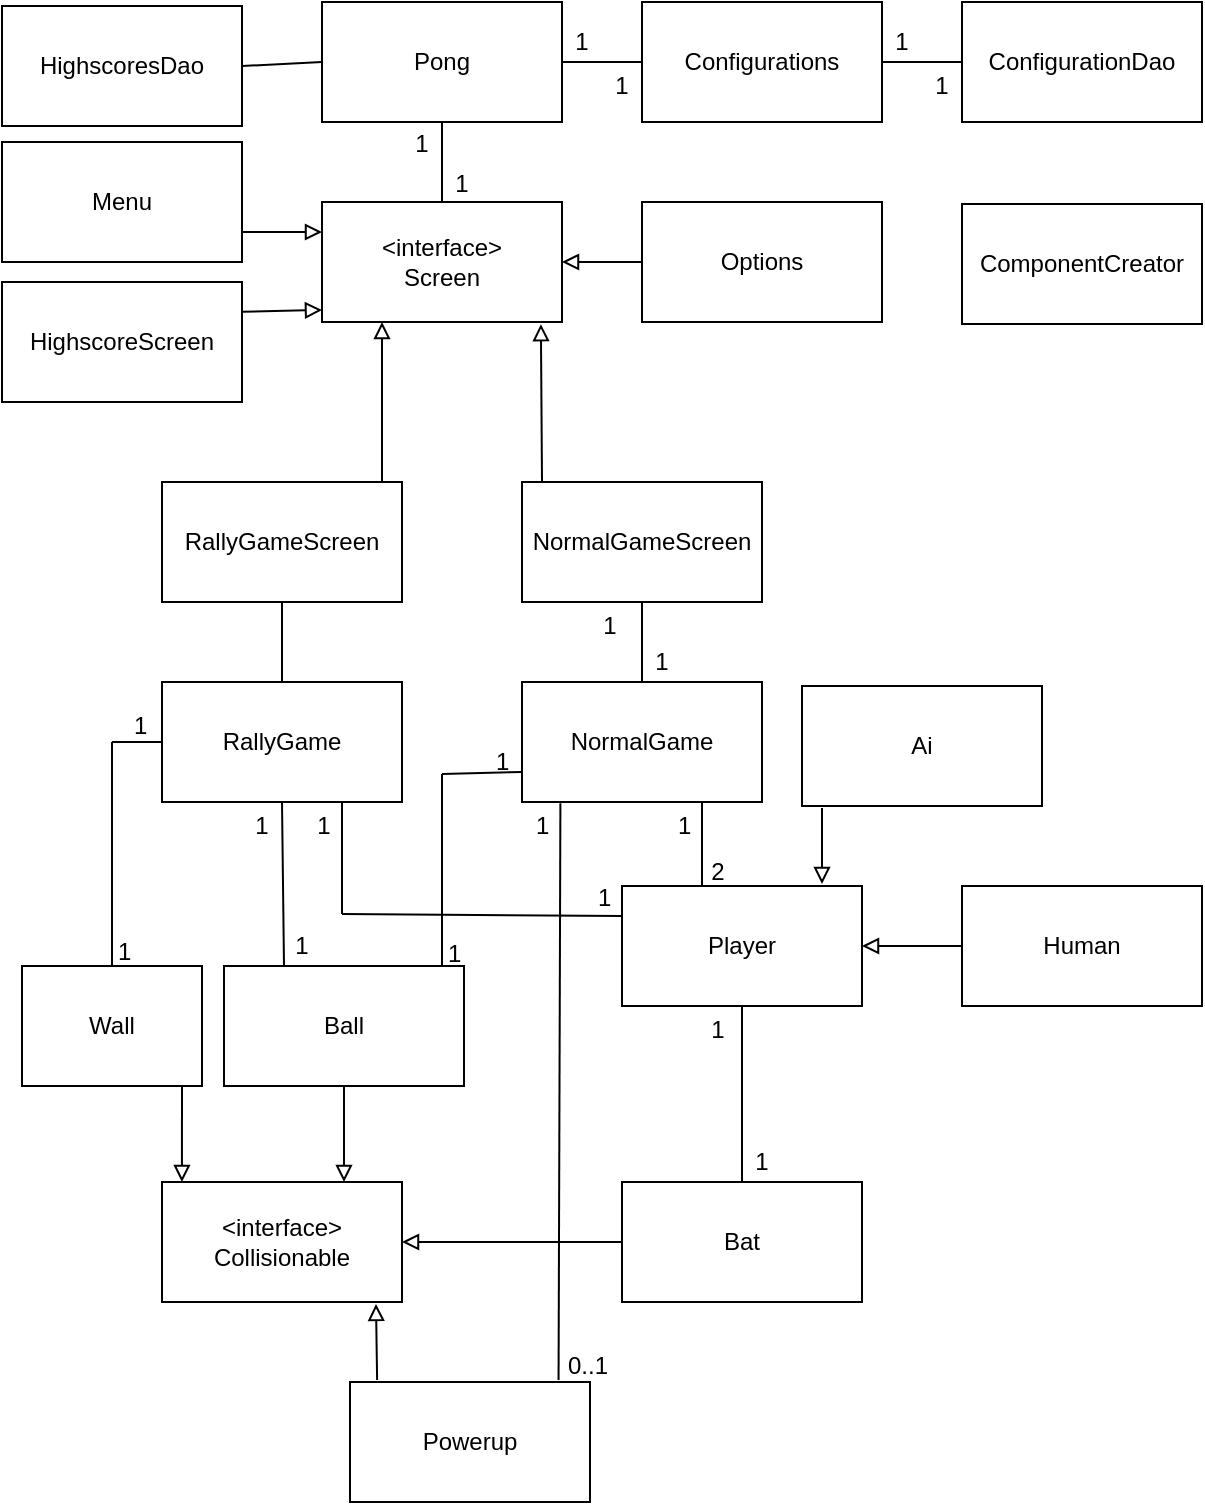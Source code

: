 <mxfile version="10.6.5" type="device"><diagram id="foUbgxlqj8g8ms3XnUZ1" name="Page-1"><mxGraphModel dx="996" dy="1106" grid="1" gridSize="10" guides="1" tooltips="1" connect="1" arrows="1" fold="1" page="1" pageScale="1" pageWidth="827" pageHeight="1169" math="0" shadow="0"><root><mxCell id="0"/><mxCell id="1" parent="0"/><mxCell id="2Bv_WO5YzMKz5ZgfqO3H-1" value="Pong" style="rounded=0;whiteSpace=wrap;html=1;" parent="1" vertex="1"><mxGeometry x="220" y="80" width="120" height="60" as="geometry"/></mxCell><mxCell id="2Bv_WO5YzMKz5ZgfqO3H-2" value="&amp;lt;interface&amp;gt;&lt;br&gt;&lt;div&gt;Screen&lt;/div&gt;" style="rounded=0;whiteSpace=wrap;html=1;" parent="1" vertex="1"><mxGeometry x="220" y="180" width="120" height="60" as="geometry"/></mxCell><mxCell id="2Bv_WO5YzMKz5ZgfqO3H-3" value="NormalGameScreen" style="rounded=0;whiteSpace=wrap;html=1;" parent="1" vertex="1"><mxGeometry x="320" y="320" width="120" height="60" as="geometry"/></mxCell><mxCell id="2Bv_WO5YzMKz5ZgfqO3H-4" value="NormalGame" style="rounded=0;whiteSpace=wrap;html=1;" parent="1" vertex="1"><mxGeometry x="320" y="420" width="120" height="60" as="geometry"/></mxCell><mxCell id="2Bv_WO5YzMKz5ZgfqO3H-5" value="Player" style="rounded=0;whiteSpace=wrap;html=1;" parent="1" vertex="1"><mxGeometry x="370" y="522" width="120" height="60" as="geometry"/></mxCell><mxCell id="2Bv_WO5YzMKz5ZgfqO3H-6" value="Menu" style="rounded=0;whiteSpace=wrap;html=1;" parent="1" vertex="1"><mxGeometry x="60" y="150" width="120" height="60" as="geometry"/></mxCell><mxCell id="2Bv_WO5YzMKz5ZgfqO3H-7" value="Options" style="rounded=0;whiteSpace=wrap;html=1;" parent="1" vertex="1"><mxGeometry x="380" y="180" width="120" height="60" as="geometry"/></mxCell><mxCell id="2Bv_WO5YzMKz5ZgfqO3H-8" value="Ball" style="rounded=0;whiteSpace=wrap;html=1;" parent="1" vertex="1"><mxGeometry x="171" y="562" width="120" height="60" as="geometry"/></mxCell><mxCell id="2Bv_WO5YzMKz5ZgfqO3H-9" value="Bat" style="rounded=0;whiteSpace=wrap;html=1;" parent="1" vertex="1"><mxGeometry x="370" y="670" width="120" height="60" as="geometry"/></mxCell><mxCell id="2Bv_WO5YzMKz5ZgfqO3H-10" value="&lt;div&gt;&amp;lt;interface&amp;gt;&lt;/div&gt;&lt;div&gt;Collisionable&lt;br&gt;&lt;/div&gt;" style="rounded=0;whiteSpace=wrap;html=1;" parent="1" vertex="1"><mxGeometry x="140" y="670" width="120" height="60" as="geometry"/></mxCell><mxCell id="2Bv_WO5YzMKz5ZgfqO3H-11" value="Human" style="rounded=0;whiteSpace=wrap;html=1;" parent="1" vertex="1"><mxGeometry x="540" y="522" width="120" height="60" as="geometry"/></mxCell><mxCell id="2Bv_WO5YzMKz5ZgfqO3H-12" value="Ai" style="rounded=0;whiteSpace=wrap;html=1;" parent="1" vertex="1"><mxGeometry x="460" y="422" width="120" height="60" as="geometry"/></mxCell><mxCell id="2Bv_WO5YzMKz5ZgfqO3H-13" value="Configurations" style="rounded=0;whiteSpace=wrap;html=1;" parent="1" vertex="1"><mxGeometry x="380" y="80" width="120" height="60" as="geometry"/></mxCell><mxCell id="2Bv_WO5YzMKz5ZgfqO3H-14" value="ConfigurationDao" style="rounded=0;whiteSpace=wrap;html=1;" parent="1" vertex="1"><mxGeometry x="540" y="80" width="120" height="60" as="geometry"/></mxCell><mxCell id="2Bv_WO5YzMKz5ZgfqO3H-15" value="ComponentCreator" style="rounded=0;whiteSpace=wrap;html=1;" parent="1" vertex="1"><mxGeometry x="540" y="181" width="120" height="60" as="geometry"/></mxCell><mxCell id="2Bv_WO5YzMKz5ZgfqO3H-16" value="" style="endArrow=none;html=1;entryX=0.5;entryY=1;entryDx=0;entryDy=0;exitX=0.5;exitY=0;exitDx=0;exitDy=0;" parent="1" source="2Bv_WO5YzMKz5ZgfqO3H-2" target="2Bv_WO5YzMKz5ZgfqO3H-1" edge="1"><mxGeometry width="50" height="50" relative="1" as="geometry"><mxPoint x="60" y="610" as="sourcePoint"/><mxPoint x="110" y="560" as="targetPoint"/></mxGeometry></mxCell><mxCell id="2Bv_WO5YzMKz5ZgfqO3H-17" value="" style="endArrow=none;html=1;entryX=0;entryY=0.5;entryDx=0;entryDy=0;exitX=1;exitY=0.5;exitDx=0;exitDy=0;" parent="1" source="2Bv_WO5YzMKz5ZgfqO3H-1" target="2Bv_WO5YzMKz5ZgfqO3H-13" edge="1"><mxGeometry width="50" height="50" relative="1" as="geometry"><mxPoint x="60" y="610" as="sourcePoint"/><mxPoint x="110" y="560" as="targetPoint"/></mxGeometry></mxCell><mxCell id="2Bv_WO5YzMKz5ZgfqO3H-18" value="" style="endArrow=none;html=1;entryX=0;entryY=0.5;entryDx=0;entryDy=0;exitX=1;exitY=0.5;exitDx=0;exitDy=0;" parent="1" source="2Bv_WO5YzMKz5ZgfqO3H-13" target="2Bv_WO5YzMKz5ZgfqO3H-14" edge="1"><mxGeometry width="50" height="50" relative="1" as="geometry"><mxPoint x="200" y="610" as="sourcePoint"/><mxPoint x="250" y="560" as="targetPoint"/></mxGeometry></mxCell><mxCell id="2Bv_WO5YzMKz5ZgfqO3H-19" value="" style="endArrow=none;html=1;entryX=0.5;entryY=1;entryDx=0;entryDy=0;exitX=0.5;exitY=0;exitDx=0;exitDy=0;" parent="1" source="2Bv_WO5YzMKz5ZgfqO3H-4" target="2Bv_WO5YzMKz5ZgfqO3H-3" edge="1"><mxGeometry width="50" height="50" relative="1" as="geometry"><mxPoint x="177" y="800" as="sourcePoint"/><mxPoint x="397.429" y="530" as="targetPoint"/></mxGeometry></mxCell><mxCell id="2Bv_WO5YzMKz5ZgfqO3H-20" value="" style="endArrow=none;html=1;exitX=0.5;exitY=1;exitDx=0;exitDy=0;entryX=0.25;entryY=0;entryDx=0;entryDy=0;" parent="1" source="ojLG2N5ttWSLkj7OQeQE-7" target="2Bv_WO5YzMKz5ZgfqO3H-8" edge="1"><mxGeometry width="50" height="50" relative="1" as="geometry"><mxPoint x="360" y="570" as="sourcePoint"/><mxPoint x="310" y="530" as="targetPoint"/></mxGeometry></mxCell><mxCell id="2Bv_WO5YzMKz5ZgfqO3H-21" value="" style="endArrow=none;html=1;exitX=0.75;exitY=1;exitDx=0;exitDy=0;" parent="1" source="ojLG2N5ttWSLkj7OQeQE-7" edge="1"><mxGeometry width="50" height="50" relative="1" as="geometry"><mxPoint x="177" y="800" as="sourcePoint"/><mxPoint x="230" y="536" as="targetPoint"/></mxGeometry></mxCell><mxCell id="2Bv_WO5YzMKz5ZgfqO3H-22" value="" style="endArrow=none;html=1;entryX=0.5;entryY=1;entryDx=0;entryDy=0;exitX=0.5;exitY=0;exitDx=0;exitDy=0;" parent="1" source="2Bv_WO5YzMKz5ZgfqO3H-9" target="2Bv_WO5YzMKz5ZgfqO3H-5" edge="1"><mxGeometry width="50" height="50" relative="1" as="geometry"><mxPoint x="177" y="800" as="sourcePoint"/><mxPoint x="227" y="750" as="targetPoint"/></mxGeometry></mxCell><mxCell id="2Bv_WO5YzMKz5ZgfqO3H-23" value="" style="endArrow=block;html=1;endFill=0;exitX=1;exitY=0.75;exitDx=0;exitDy=0;entryX=0;entryY=0.25;entryDx=0;entryDy=0;" parent="1" source="2Bv_WO5YzMKz5ZgfqO3H-6" target="2Bv_WO5YzMKz5ZgfqO3H-2" edge="1"><mxGeometry width="50" height="50" relative="1" as="geometry"><mxPoint x="60" y="610" as="sourcePoint"/><mxPoint x="216" y="200" as="targetPoint"/></mxGeometry></mxCell><mxCell id="2Bv_WO5YzMKz5ZgfqO3H-24" value="" style="endArrow=block;html=1;endFill=0;entryX=0.912;entryY=1.018;entryDx=0;entryDy=0;entryPerimeter=0;" parent="1" target="2Bv_WO5YzMKz5ZgfqO3H-2" edge="1"><mxGeometry width="50" height="50" relative="1" as="geometry"><mxPoint x="330" y="320" as="sourcePoint"/><mxPoint x="120" y="570" as="targetPoint"/></mxGeometry></mxCell><mxCell id="2Bv_WO5YzMKz5ZgfqO3H-25" value="" style="endArrow=block;html=1;endFill=0;exitX=0.5;exitY=1;exitDx=0;exitDy=0;" parent="1" source="2Bv_WO5YzMKz5ZgfqO3H-8" edge="1"><mxGeometry width="50" height="50" relative="1" as="geometry"><mxPoint x="197" y="820" as="sourcePoint"/><mxPoint x="231" y="670" as="targetPoint"/></mxGeometry></mxCell><mxCell id="2Bv_WO5YzMKz5ZgfqO3H-26" value="" style="endArrow=block;html=1;endFill=0;entryX=1;entryY=0.5;entryDx=0;entryDy=0;exitX=0;exitY=0.5;exitDx=0;exitDy=0;" parent="1" source="2Bv_WO5YzMKz5ZgfqO3H-9" target="2Bv_WO5YzMKz5ZgfqO3H-10" edge="1"><mxGeometry width="50" height="50" relative="1" as="geometry"><mxPoint x="207" y="830" as="sourcePoint"/><mxPoint x="257" y="780" as="targetPoint"/></mxGeometry></mxCell><mxCell id="2Bv_WO5YzMKz5ZgfqO3H-27" value="" style="endArrow=block;html=1;endFill=0;entryX=1;entryY=0.5;entryDx=0;entryDy=0;exitX=0;exitY=0.5;exitDx=0;exitDy=0;" parent="1" source="2Bv_WO5YzMKz5ZgfqO3H-7" target="2Bv_WO5YzMKz5ZgfqO3H-2" edge="1"><mxGeometry width="50" height="50" relative="1" as="geometry"><mxPoint x="100" y="650" as="sourcePoint"/><mxPoint x="150" y="600" as="targetPoint"/></mxGeometry></mxCell><mxCell id="2Bv_WO5YzMKz5ZgfqO3H-28" value="" style="endArrow=block;html=1;endFill=0;entryX=1;entryY=0.5;entryDx=0;entryDy=0;exitX=0;exitY=0.5;exitDx=0;exitDy=0;" parent="1" source="2Bv_WO5YzMKz5ZgfqO3H-11" target="2Bv_WO5YzMKz5ZgfqO3H-5" edge="1"><mxGeometry width="50" height="50" relative="1" as="geometry"><mxPoint x="227" y="850" as="sourcePoint"/><mxPoint x="277" y="800" as="targetPoint"/></mxGeometry></mxCell><mxCell id="2Bv_WO5YzMKz5ZgfqO3H-30" value="1" style="text;html=1;strokeColor=none;fillColor=none;align=center;verticalAlign=middle;whiteSpace=wrap;rounded=0;" parent="1" vertex="1"><mxGeometry x="430" y="650" width="20" height="20" as="geometry"/></mxCell><mxCell id="2Bv_WO5YzMKz5ZgfqO3H-31" value="1" style="text;html=1;strokeColor=none;fillColor=none;align=center;verticalAlign=middle;whiteSpace=wrap;rounded=0;" parent="1" vertex="1"><mxGeometry x="200" y="542" width="20" height="20" as="geometry"/></mxCell><mxCell id="2Bv_WO5YzMKz5ZgfqO3H-32" value="1" style="text;html=1;strokeColor=none;fillColor=none;align=center;verticalAlign=middle;whiteSpace=wrap;rounded=0;" parent="1" vertex="1"><mxGeometry x="180" y="482" width="20" height="20" as="geometry"/></mxCell><mxCell id="2Bv_WO5YzMKz5ZgfqO3H-33" value="1" style="text;html=1;strokeColor=none;fillColor=none;align=center;verticalAlign=middle;whiteSpace=wrap;rounded=0;" parent="1" vertex="1"><mxGeometry x="520" y="112" width="20" height="20" as="geometry"/></mxCell><mxCell id="2Bv_WO5YzMKz5ZgfqO3H-34" value="1" style="text;html=1;strokeColor=none;fillColor=none;align=center;verticalAlign=middle;whiteSpace=wrap;rounded=0;" parent="1" vertex="1"><mxGeometry x="500" y="90" width="20" height="20" as="geometry"/></mxCell><mxCell id="2Bv_WO5YzMKz5ZgfqO3H-35" value="1" style="text;html=1;strokeColor=none;fillColor=none;align=center;verticalAlign=middle;whiteSpace=wrap;rounded=0;" parent="1" vertex="1"><mxGeometry x="360" y="112" width="20" height="20" as="geometry"/></mxCell><mxCell id="2Bv_WO5YzMKz5ZgfqO3H-36" value="1" style="text;html=1;strokeColor=none;fillColor=none;align=center;verticalAlign=middle;whiteSpace=wrap;rounded=0;" parent="1" vertex="1"><mxGeometry x="340" y="90" width="20" height="20" as="geometry"/></mxCell><mxCell id="2Bv_WO5YzMKz5ZgfqO3H-38" value="2" style="text;html=1;strokeColor=none;fillColor=none;align=center;verticalAlign=middle;whiteSpace=wrap;rounded=0;" parent="1" vertex="1"><mxGeometry x="408" y="505" width="20" height="20" as="geometry"/></mxCell><mxCell id="2Bv_WO5YzMKz5ZgfqO3H-40" value="" style="endArrow=block;html=1;endFill=0;" parent="1" edge="1"><mxGeometry width="50" height="50" relative="1" as="geometry"><mxPoint x="470" y="483" as="sourcePoint"/><mxPoint x="470" y="521" as="targetPoint"/></mxGeometry></mxCell><mxCell id="2Bv_WO5YzMKz5ZgfqO3H-41" value="1" style="text;html=1;strokeColor=none;fillColor=none;align=center;verticalAlign=middle;whiteSpace=wrap;rounded=0;" parent="1" vertex="1"><mxGeometry x="408" y="584" width="20" height="20" as="geometry"/></mxCell><mxCell id="2Bv_WO5YzMKz5ZgfqO3H-42" value="1" style="text;html=1;strokeColor=none;fillColor=none;align=center;verticalAlign=middle;whiteSpace=wrap;rounded=0;" parent="1" vertex="1"><mxGeometry x="211" y="482" width="20" height="20" as="geometry"/></mxCell><mxCell id="2Bv_WO5YzMKz5ZgfqO3H-44" value="1" style="text;html=1;strokeColor=none;fillColor=none;align=center;verticalAlign=middle;whiteSpace=wrap;rounded=0;" parent="1" vertex="1"><mxGeometry x="280" y="161" width="20" height="20" as="geometry"/></mxCell><mxCell id="2Bv_WO5YzMKz5ZgfqO3H-45" value="1" style="text;html=1;strokeColor=none;fillColor=none;align=center;verticalAlign=middle;whiteSpace=wrap;rounded=0;" parent="1" vertex="1"><mxGeometry x="260" y="141" width="20" height="20" as="geometry"/></mxCell><mxCell id="2Bv_WO5YzMKz5ZgfqO3H-46" value="1" style="text;html=1;strokeColor=none;fillColor=none;align=center;verticalAlign=middle;whiteSpace=wrap;rounded=0;" parent="1" vertex="1"><mxGeometry x="354" y="382" width="20" height="20" as="geometry"/></mxCell><mxCell id="2Bv_WO5YzMKz5ZgfqO3H-47" value="1" style="text;html=1;strokeColor=none;fillColor=none;align=center;verticalAlign=middle;whiteSpace=wrap;rounded=0;" parent="1" vertex="1"><mxGeometry x="380" y="400" width="20" height="20" as="geometry"/></mxCell><mxCell id="ojLG2N5ttWSLkj7OQeQE-1" value="HighscoresDao" style="rounded=0;whiteSpace=wrap;html=1;" vertex="1" parent="1"><mxGeometry x="60" y="82" width="120" height="60" as="geometry"/></mxCell><mxCell id="ojLG2N5ttWSLkj7OQeQE-2" value="" style="endArrow=none;html=1;entryX=0;entryY=0.5;entryDx=0;entryDy=0;exitX=1;exitY=0.5;exitDx=0;exitDy=0;" edge="1" parent="1" source="ojLG2N5ttWSLkj7OQeQE-1" target="2Bv_WO5YzMKz5ZgfqO3H-1"><mxGeometry width="50" height="50" relative="1" as="geometry"><mxPoint x="60" y="610" as="sourcePoint"/><mxPoint x="110" y="560" as="targetPoint"/></mxGeometry></mxCell><mxCell id="ojLG2N5ttWSLkj7OQeQE-3" value="HighscoreScreen" style="rounded=0;whiteSpace=wrap;html=1;" vertex="1" parent="1"><mxGeometry x="60" y="220" width="120" height="60" as="geometry"/></mxCell><mxCell id="ojLG2N5ttWSLkj7OQeQE-4" value="" style="endArrow=none;html=1;startArrow=block;startFill=0;exitX=0;exitY=0.9;exitDx=0;exitDy=0;entryX=1;entryY=0.25;entryDx=0;entryDy=0;exitPerimeter=0;" edge="1" parent="1" source="2Bv_WO5YzMKz5ZgfqO3H-2"><mxGeometry width="50" height="50" relative="1" as="geometry"><mxPoint x="220" y="224.833" as="sourcePoint"/><mxPoint x="180" y="234.833" as="targetPoint"/></mxGeometry></mxCell><mxCell id="ojLG2N5ttWSLkj7OQeQE-5" value="RallyGameScreen" style="rounded=0;whiteSpace=wrap;html=1;" vertex="1" parent="1"><mxGeometry x="140" y="320" width="120" height="60" as="geometry"/></mxCell><mxCell id="ojLG2N5ttWSLkj7OQeQE-6" value="" style="endArrow=block;html=1;endFill=0;entryX=0.25;entryY=1;entryDx=0;entryDy=0;" edge="1" parent="1" target="2Bv_WO5YzMKz5ZgfqO3H-2"><mxGeometry width="50" height="50" relative="1" as="geometry"><mxPoint x="250" y="320" as="sourcePoint"/><mxPoint x="260.429" y="250" as="targetPoint"/></mxGeometry></mxCell><mxCell id="ojLG2N5ttWSLkj7OQeQE-7" value="RallyGame" style="rounded=0;whiteSpace=wrap;html=1;" vertex="1" parent="1"><mxGeometry x="140" y="420" width="120" height="60" as="geometry"/></mxCell><mxCell id="ojLG2N5ttWSLkj7OQeQE-8" value="" style="endArrow=none;html=1;entryX=0.5;entryY=1;entryDx=0;entryDy=0;exitX=0.5;exitY=0;exitDx=0;exitDy=0;" edge="1" parent="1" source="ojLG2N5ttWSLkj7OQeQE-7" target="ojLG2N5ttWSLkj7OQeQE-5"><mxGeometry width="50" height="50" relative="1" as="geometry"><mxPoint x="60" y="800" as="sourcePoint"/><mxPoint x="110" y="750" as="targetPoint"/></mxGeometry></mxCell><mxCell id="ojLG2N5ttWSLkj7OQeQE-11" value="Wall" style="rounded=0;whiteSpace=wrap;html=1;" vertex="1" parent="1"><mxGeometry x="70" y="562" width="90" height="60" as="geometry"/></mxCell><mxCell id="ojLG2N5ttWSLkj7OQeQE-12" value="Powerup" style="rounded=0;whiteSpace=wrap;html=1;" vertex="1" parent="1"><mxGeometry x="234" y="770" width="120" height="60" as="geometry"/></mxCell><mxCell id="ojLG2N5ttWSLkj7OQeQE-15" value="" style="endArrow=none;html=1;entryX=0;entryY=0.5;entryDx=0;entryDy=0;" edge="1" parent="1" target="ojLG2N5ttWSLkj7OQeQE-7"><mxGeometry width="50" height="50" relative="1" as="geometry"><mxPoint x="115" y="450" as="sourcePoint"/><mxPoint x="110" y="870" as="targetPoint"/></mxGeometry></mxCell><mxCell id="ojLG2N5ttWSLkj7OQeQE-16" value="" style="endArrow=none;html=1;entryX=0.5;entryY=0;entryDx=0;entryDy=0;" edge="1" parent="1" target="ojLG2N5ttWSLkj7OQeQE-11"><mxGeometry width="50" height="50" relative="1" as="geometry"><mxPoint x="115" y="450" as="sourcePoint"/><mxPoint x="110" y="870" as="targetPoint"/></mxGeometry></mxCell><mxCell id="ojLG2N5ttWSLkj7OQeQE-17" value="" style="endArrow=none;html=1;entryX=0;entryY=0.25;entryDx=0;entryDy=0;" edge="1" parent="1" target="2Bv_WO5YzMKz5ZgfqO3H-5"><mxGeometry width="50" height="50" relative="1" as="geometry"><mxPoint x="230" y="536" as="sourcePoint"/><mxPoint x="110" y="870" as="targetPoint"/></mxGeometry></mxCell><mxCell id="ojLG2N5ttWSLkj7OQeQE-18" value="" style="endArrow=none;html=1;entryX=0.75;entryY=1;entryDx=0;entryDy=0;" edge="1" parent="1" target="2Bv_WO5YzMKz5ZgfqO3H-4"><mxGeometry width="50" height="50" relative="1" as="geometry"><mxPoint x="410" y="522" as="sourcePoint"/><mxPoint x="110" y="870" as="targetPoint"/></mxGeometry></mxCell><mxCell id="ojLG2N5ttWSLkj7OQeQE-19" value="1" style="text;html=1;resizable=0;points=[];autosize=1;align=left;verticalAlign=top;spacingTop=-4;" vertex="1" parent="1"><mxGeometry x="396" y="482" width="20" height="20" as="geometry"/></mxCell><mxCell id="ojLG2N5ttWSLkj7OQeQE-21" value="" style="endArrow=block;html=1;endFill=0;exitX=0.113;exitY=-0.017;exitDx=0;exitDy=0;exitPerimeter=0;" edge="1" parent="1" source="ojLG2N5ttWSLkj7OQeQE-12"><mxGeometry width="50" height="50" relative="1" as="geometry"><mxPoint x="380" y="709.833" as="sourcePoint"/><mxPoint x="247" y="731" as="targetPoint"/></mxGeometry></mxCell><mxCell id="ojLG2N5ttWSLkj7OQeQE-22" value="" style="endArrow=none;html=1;entryX=0.16;entryY=1.011;entryDx=0;entryDy=0;exitX=0.869;exitY=-0.017;exitDx=0;exitDy=0;exitPerimeter=0;entryPerimeter=0;" edge="1" parent="1" source="ojLG2N5ttWSLkj7OQeQE-12" target="2Bv_WO5YzMKz5ZgfqO3H-4"><mxGeometry width="50" height="50" relative="1" as="geometry"><mxPoint x="200" y="900" as="sourcePoint"/><mxPoint x="250" y="850" as="targetPoint"/></mxGeometry></mxCell><mxCell id="ojLG2N5ttWSLkj7OQeQE-23" value="1" style="text;html=1;resizable=0;points=[];autosize=1;align=left;verticalAlign=top;spacingTop=-4;" vertex="1" parent="1"><mxGeometry x="325" y="482" width="20" height="20" as="geometry"/></mxCell><mxCell id="ojLG2N5ttWSLkj7OQeQE-24" value="0..1" style="text;html=1;resizable=0;points=[];autosize=1;align=left;verticalAlign=top;spacingTop=-4;" vertex="1" parent="1"><mxGeometry x="341" y="752" width="30" height="20" as="geometry"/></mxCell><mxCell id="ojLG2N5ttWSLkj7OQeQE-25" value="" style="endArrow=block;html=1;endFill=0;entryX=0.083;entryY=0;entryDx=0;entryDy=0;entryPerimeter=0;" edge="1" parent="1" target="2Bv_WO5YzMKz5ZgfqO3H-10"><mxGeometry width="50" height="50" relative="1" as="geometry"><mxPoint x="150" y="622" as="sourcePoint"/><mxPoint x="257.0" y="741.0" as="targetPoint"/></mxGeometry></mxCell><mxCell id="ojLG2N5ttWSLkj7OQeQE-28" value="1" style="text;html=1;resizable=0;points=[];autosize=1;align=left;verticalAlign=top;spacingTop=-4;" vertex="1" parent="1"><mxGeometry x="124" y="432" width="20" height="20" as="geometry"/></mxCell><mxCell id="ojLG2N5ttWSLkj7OQeQE-29" value="1" style="text;html=1;resizable=0;points=[];autosize=1;align=left;verticalAlign=top;spacingTop=-4;" vertex="1" parent="1"><mxGeometry x="116" y="545" width="20" height="20" as="geometry"/></mxCell><mxCell id="ojLG2N5ttWSLkj7OQeQE-30" value="" style="endArrow=none;html=1;entryX=0;entryY=0.75;entryDx=0;entryDy=0;" edge="1" parent="1" target="2Bv_WO5YzMKz5ZgfqO3H-4"><mxGeometry width="50" height="50" relative="1" as="geometry"><mxPoint x="280" y="466" as="sourcePoint"/><mxPoint x="110" y="850" as="targetPoint"/></mxGeometry></mxCell><mxCell id="ojLG2N5ttWSLkj7OQeQE-31" value="" style="endArrow=none;html=1;" edge="1" parent="1"><mxGeometry width="50" height="50" relative="1" as="geometry"><mxPoint x="280" y="466" as="sourcePoint"/><mxPoint x="280" y="562" as="targetPoint"/></mxGeometry></mxCell><mxCell id="ojLG2N5ttWSLkj7OQeQE-32" value="1" style="text;html=1;resizable=0;points=[];autosize=1;align=left;verticalAlign=top;spacingTop=-4;" vertex="1" parent="1"><mxGeometry x="305" y="450" width="20" height="20" as="geometry"/></mxCell><mxCell id="ojLG2N5ttWSLkj7OQeQE-33" value="1" style="text;html=1;resizable=0;points=[];autosize=1;align=left;verticalAlign=top;spacingTop=-4;" vertex="1" parent="1"><mxGeometry x="281" y="546" width="20" height="20" as="geometry"/></mxCell><mxCell id="ojLG2N5ttWSLkj7OQeQE-34" value="1" style="text;html=1;resizable=0;points=[];autosize=1;align=left;verticalAlign=top;spacingTop=-4;" vertex="1" parent="1"><mxGeometry x="356" y="518" width="20" height="20" as="geometry"/></mxCell></root></mxGraphModel></diagram></mxfile>